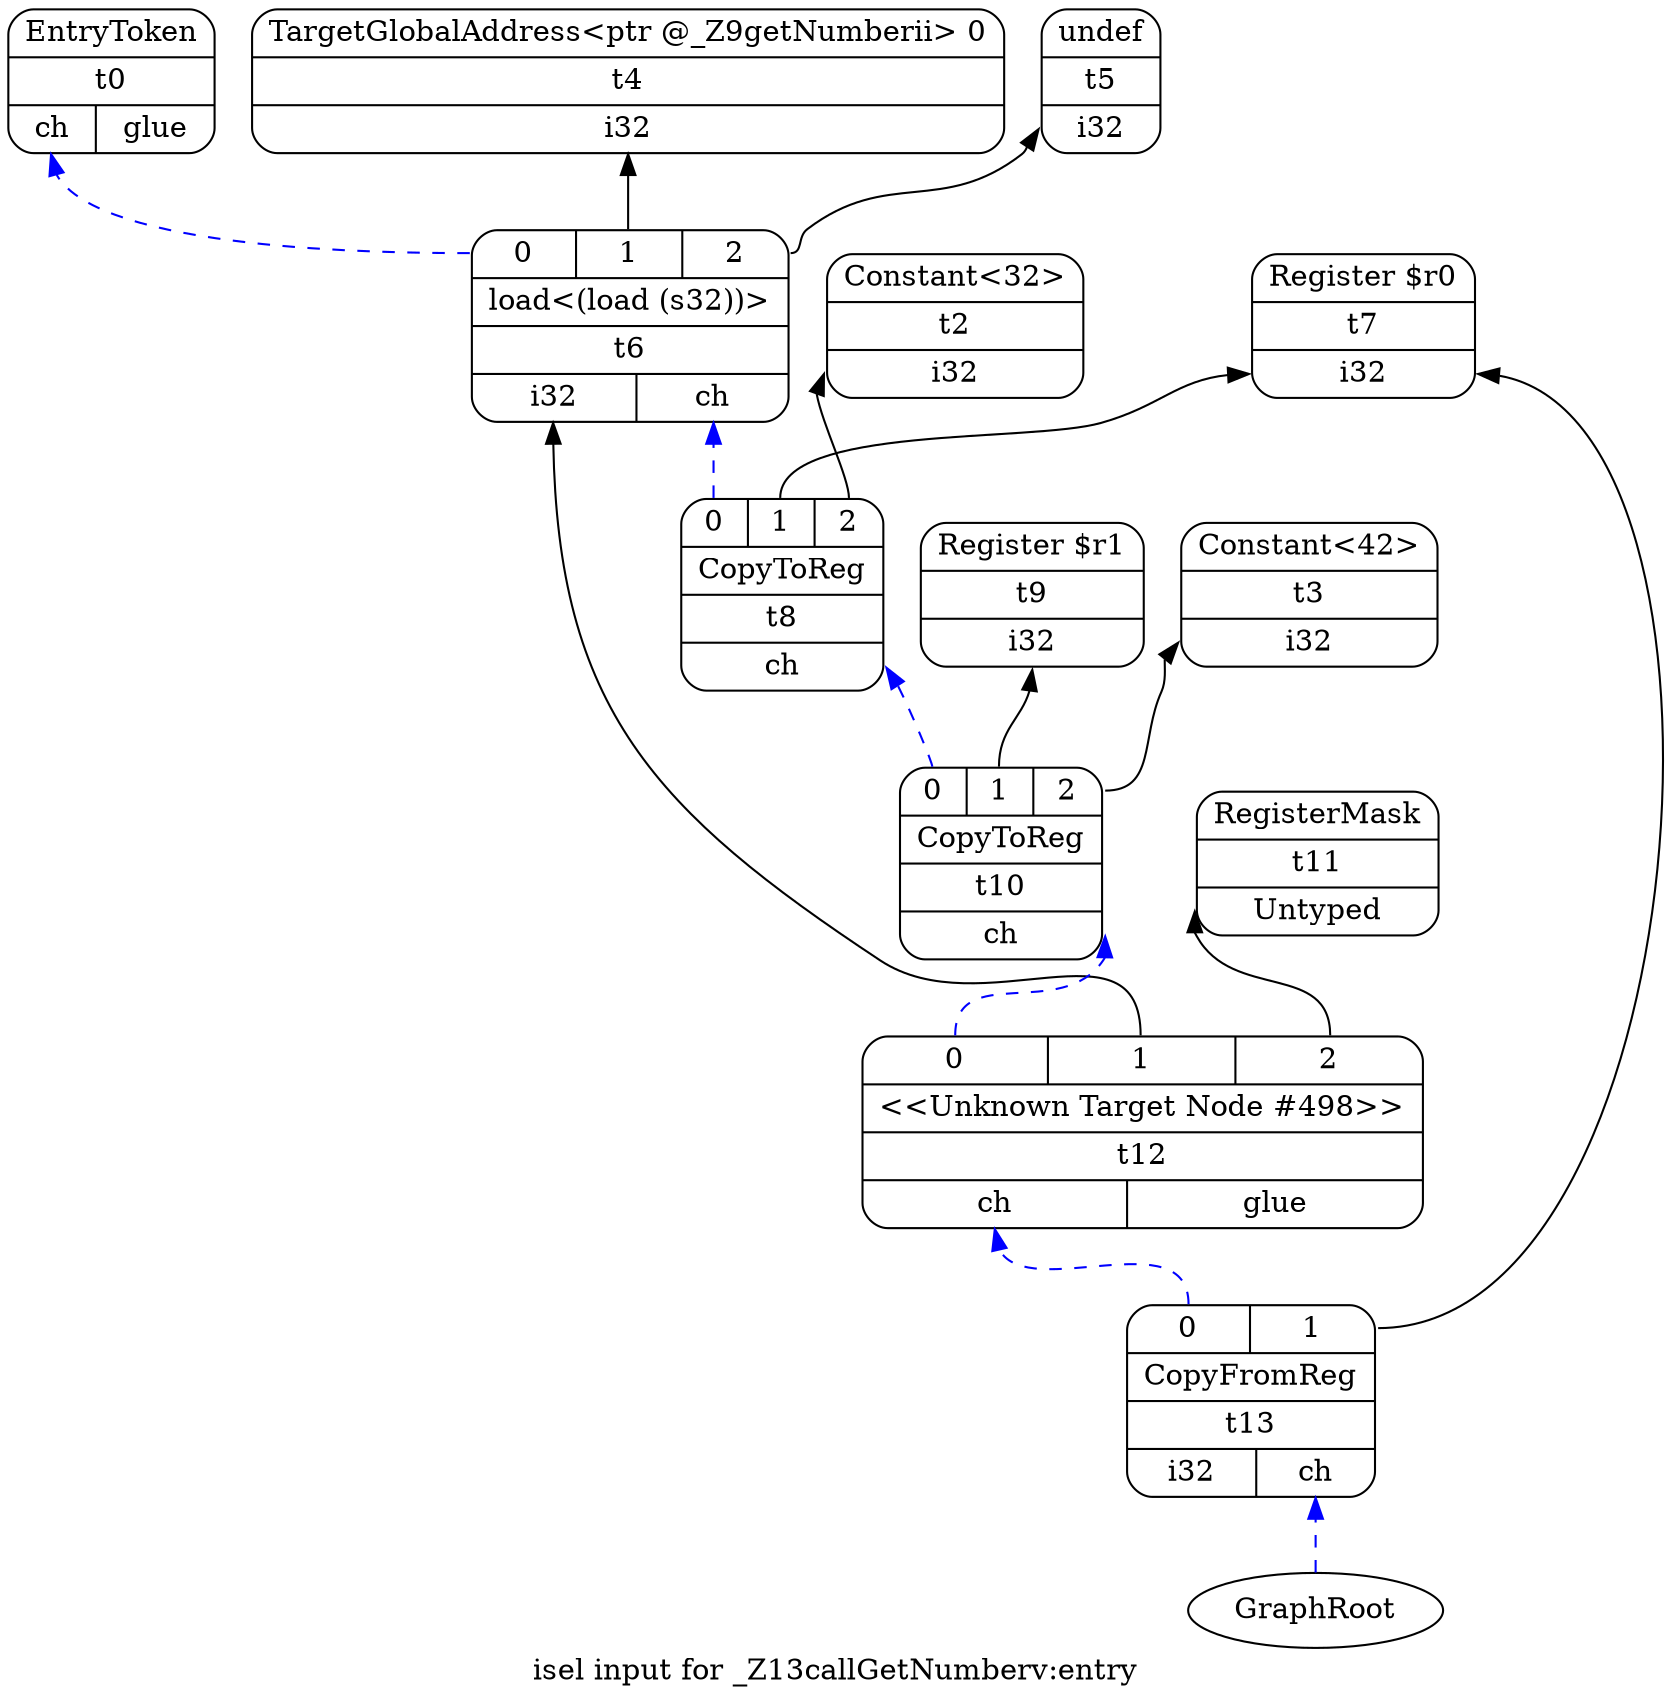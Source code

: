 digraph "isel input for _Z13callGetNumberv:entry" {
	rankdir="BT";
	label="isel input for _Z13callGetNumberv:entry";

	Node0x634935becb70 [shape=record,shape=Mrecord,label="{EntryToken|t0|{<d0>ch|<d1>glue}}"];
	Node0x634935c0d110 [shape=record,shape=Mrecord,label="{Constant\<32\>|t2|{<d0>i32}}"];
	Node0x634935c0cc40 [shape=record,shape=Mrecord,label="{Constant\<42\>|t3|{<d0>i32}}"];
	Node0x634935c0ccb0 [shape=record,shape=Mrecord,label="{TargetGlobalAddress\<ptr @_Z9getNumberii\> 0|t4|{<d0>i32}}"];
	Node0x634935c0d0a0 [shape=record,shape=Mrecord,label="{undef|t5|{<d0>i32}}"];
	Node0x634935c0cf50 [shape=record,shape=Mrecord,label="{Register $r0|t7|{<d0>i32}}"];
	Node0x634935c0cee0 [shape=record,shape=Mrecord,label="{Register $r1|t9|{<d0>i32}}"];
	Node0x634935c0cd20 [shape=record,shape=Mrecord,label="{RegisterMask|t11|{<d0>Untyped}}"];
	Node0x634935c0d030 [shape=record,shape=Mrecord,label="{{<s0>0|<s1>1|<s2>2}|load\<(load (s32))\>|t6|{<d0>i32|<d1>ch}}"];
	Node0x634935c0d030:s0 -> Node0x634935becb70:d0[color=blue,style=dashed];
	Node0x634935c0d030:s1 -> Node0x634935c0ccb0:d0;
	Node0x634935c0d030:s2 -> Node0x634935c0d0a0:d0;
	Node0x634935c0ce70 [shape=record,shape=Mrecord,label="{{<s0>0|<s1>1|<s2>2}|CopyToReg|t8|{<d0>ch}}"];
	Node0x634935c0ce70:s0 -> Node0x634935c0d030:d1[color=blue,style=dashed];
	Node0x634935c0ce70:s1 -> Node0x634935c0cf50:d0;
	Node0x634935c0ce70:s2 -> Node0x634935c0d110:d0;
	Node0x634935c0ce00 [shape=record,shape=Mrecord,label="{{<s0>0|<s1>1|<s2>2}|CopyToReg|t10|{<d0>ch}}"];
	Node0x634935c0ce00:s0 -> Node0x634935c0ce70:d0[color=blue,style=dashed];
	Node0x634935c0ce00:s1 -> Node0x634935c0cee0:d0;
	Node0x634935c0ce00:s2 -> Node0x634935c0cc40:d0;
	Node0x634935c0cb60 [shape=record,shape=Mrecord,label="{{<s0>0|<s1>1|<s2>2}|\<\<Unknown Target Node #498\>\>|t12|{<d0>ch|<d1>glue}}"];
	Node0x634935c0cb60:s0 -> Node0x634935c0ce00:d0[color=blue,style=dashed];
	Node0x634935c0cb60:s1 -> Node0x634935c0d030:d0;
	Node0x634935c0cb60:s2 -> Node0x634935c0cd20:d0;
	Node0x634935c0ca80 [shape=record,shape=Mrecord,label="{{<s0>0|<s1>1}|CopyFromReg|t13|{<d0>i32|<d1>ch}}"];
	Node0x634935c0ca80:s0 -> Node0x634935c0cb60:d0[color=blue,style=dashed];
	Node0x634935c0ca80:s1 -> Node0x634935c0cf50:d0;
	Node0x0[ plaintext=circle, label ="GraphRoot"];
	Node0x0 -> Node0x634935c0ca80:d1[color=blue,style=dashed];
}
